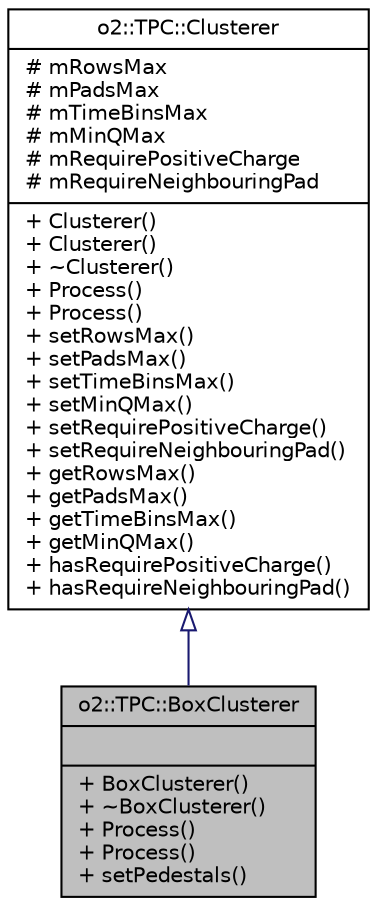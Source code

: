 digraph "o2::TPC::BoxClusterer"
{
 // INTERACTIVE_SVG=YES
  bgcolor="transparent";
  edge [fontname="Helvetica",fontsize="10",labelfontname="Helvetica",labelfontsize="10"];
  node [fontname="Helvetica",fontsize="10",shape=record];
  Node1 [label="{o2::TPC::BoxClusterer\n||+ BoxClusterer()\l+ ~BoxClusterer()\l+ Process()\l+ Process()\l+ setPedestals()\l}",height=0.2,width=0.4,color="black", fillcolor="grey75", style="filled" fontcolor="black"];
  Node2 -> Node1 [dir="back",color="midnightblue",fontsize="10",style="solid",arrowtail="onormal",fontname="Helvetica"];
  Node2 [label="{o2::TPC::Clusterer\n|# mRowsMax\l# mPadsMax\l# mTimeBinsMax\l# mMinQMax\l# mRequirePositiveCharge\l# mRequireNeighbouringPad\l|+ Clusterer()\l+ Clusterer()\l+ ~Clusterer()\l+ Process()\l+ Process()\l+ setRowsMax()\l+ setPadsMax()\l+ setTimeBinsMax()\l+ setMinQMax()\l+ setRequirePositiveCharge()\l+ setRequireNeighbouringPad()\l+ getRowsMax()\l+ getPadsMax()\l+ getTimeBinsMax()\l+ getMinQMax()\l+ hasRequirePositiveCharge()\l+ hasRequireNeighbouringPad()\l}",height=0.2,width=0.4,color="black",URL="$da/d27/classo2_1_1TPC_1_1Clusterer.html",tooltip="Base Class for TPC clusterer. "];
}
